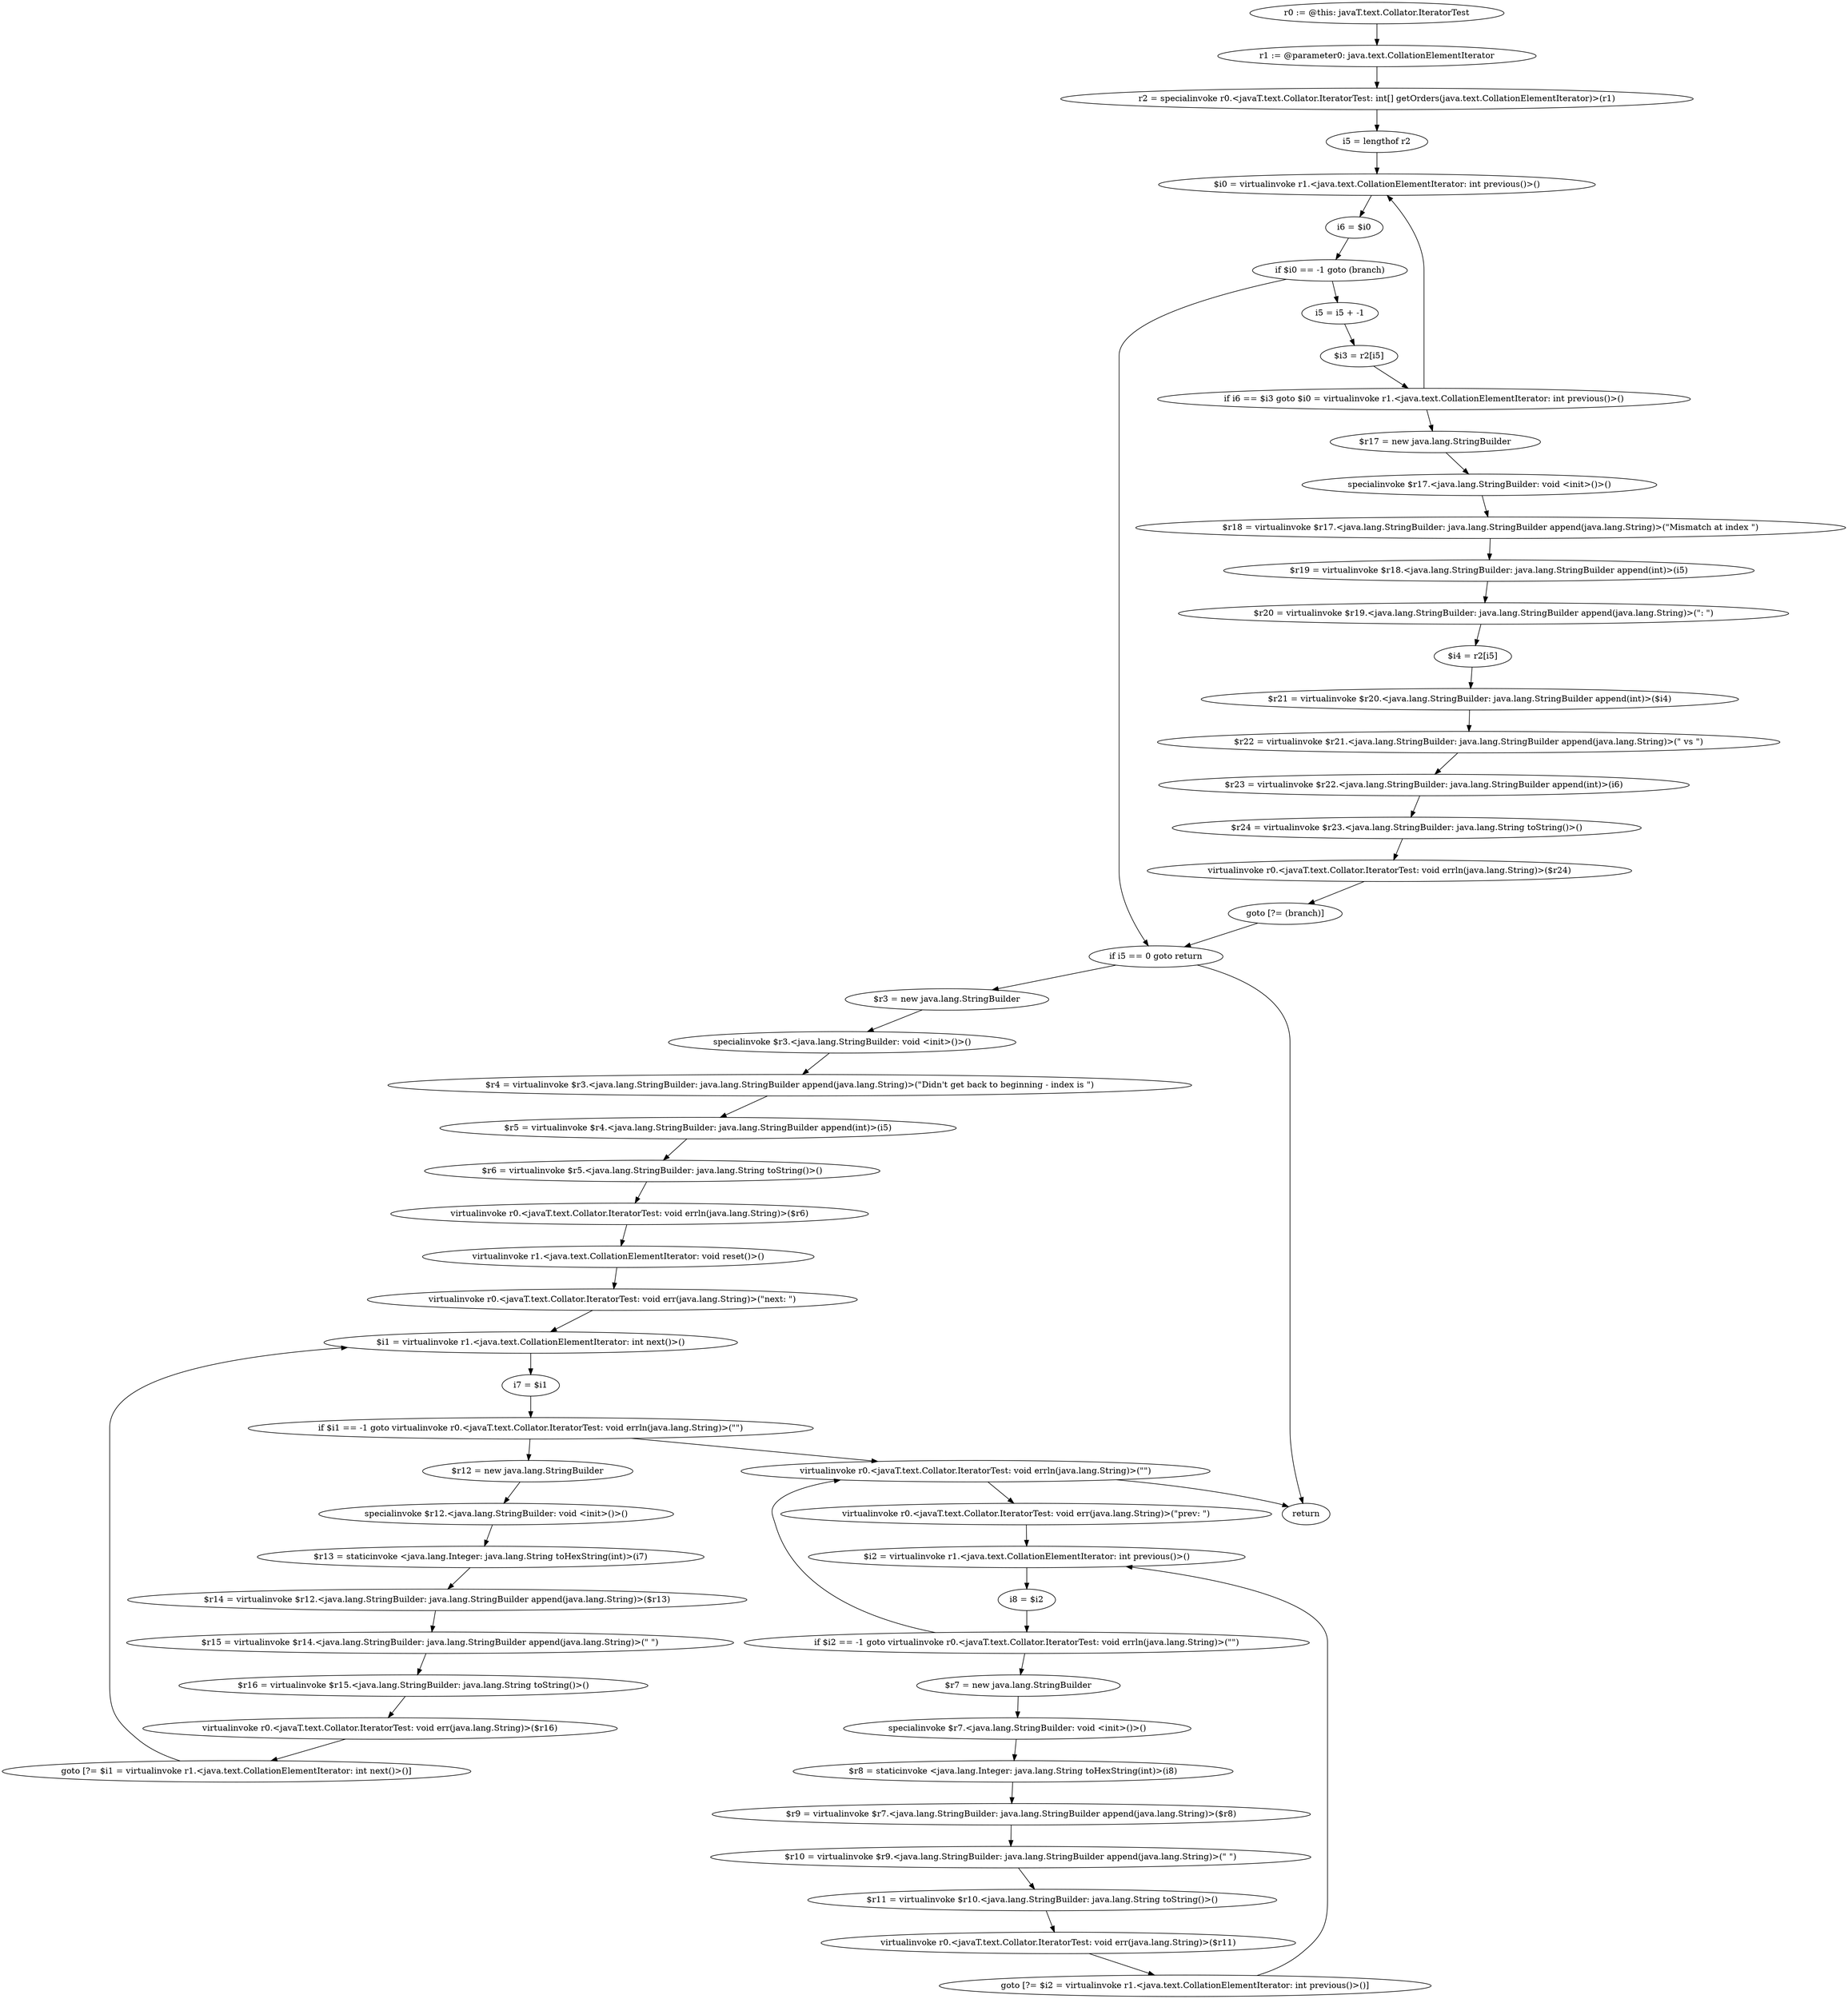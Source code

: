 digraph "unitGraph" {
    "r0 := @this: javaT.text.Collator.IteratorTest"
    "r1 := @parameter0: java.text.CollationElementIterator"
    "r2 = specialinvoke r0.<javaT.text.Collator.IteratorTest: int[] getOrders(java.text.CollationElementIterator)>(r1)"
    "i5 = lengthof r2"
    "$i0 = virtualinvoke r1.<java.text.CollationElementIterator: int previous()>()"
    "i6 = $i0"
    "if $i0 == -1 goto (branch)"
    "i5 = i5 + -1"
    "$i3 = r2[i5]"
    "if i6 == $i3 goto $i0 = virtualinvoke r1.<java.text.CollationElementIterator: int previous()>()"
    "$r17 = new java.lang.StringBuilder"
    "specialinvoke $r17.<java.lang.StringBuilder: void <init>()>()"
    "$r18 = virtualinvoke $r17.<java.lang.StringBuilder: java.lang.StringBuilder append(java.lang.String)>(\"Mismatch at index \")"
    "$r19 = virtualinvoke $r18.<java.lang.StringBuilder: java.lang.StringBuilder append(int)>(i5)"
    "$r20 = virtualinvoke $r19.<java.lang.StringBuilder: java.lang.StringBuilder append(java.lang.String)>(\": \")"
    "$i4 = r2[i5]"
    "$r21 = virtualinvoke $r20.<java.lang.StringBuilder: java.lang.StringBuilder append(int)>($i4)"
    "$r22 = virtualinvoke $r21.<java.lang.StringBuilder: java.lang.StringBuilder append(java.lang.String)>(\" vs \")"
    "$r23 = virtualinvoke $r22.<java.lang.StringBuilder: java.lang.StringBuilder append(int)>(i6)"
    "$r24 = virtualinvoke $r23.<java.lang.StringBuilder: java.lang.String toString()>()"
    "virtualinvoke r0.<javaT.text.Collator.IteratorTest: void errln(java.lang.String)>($r24)"
    "goto [?= (branch)]"
    "if i5 == 0 goto return"
    "$r3 = new java.lang.StringBuilder"
    "specialinvoke $r3.<java.lang.StringBuilder: void <init>()>()"
    "$r4 = virtualinvoke $r3.<java.lang.StringBuilder: java.lang.StringBuilder append(java.lang.String)>(\"Didn\'t get back to beginning - index is \")"
    "$r5 = virtualinvoke $r4.<java.lang.StringBuilder: java.lang.StringBuilder append(int)>(i5)"
    "$r6 = virtualinvoke $r5.<java.lang.StringBuilder: java.lang.String toString()>()"
    "virtualinvoke r0.<javaT.text.Collator.IteratorTest: void errln(java.lang.String)>($r6)"
    "virtualinvoke r1.<java.text.CollationElementIterator: void reset()>()"
    "virtualinvoke r0.<javaT.text.Collator.IteratorTest: void err(java.lang.String)>(\"next: \")"
    "$i1 = virtualinvoke r1.<java.text.CollationElementIterator: int next()>()"
    "i7 = $i1"
    "if $i1 == -1 goto virtualinvoke r0.<javaT.text.Collator.IteratorTest: void errln(java.lang.String)>(\"\")"
    "$r12 = new java.lang.StringBuilder"
    "specialinvoke $r12.<java.lang.StringBuilder: void <init>()>()"
    "$r13 = staticinvoke <java.lang.Integer: java.lang.String toHexString(int)>(i7)"
    "$r14 = virtualinvoke $r12.<java.lang.StringBuilder: java.lang.StringBuilder append(java.lang.String)>($r13)"
    "$r15 = virtualinvoke $r14.<java.lang.StringBuilder: java.lang.StringBuilder append(java.lang.String)>(\" \")"
    "$r16 = virtualinvoke $r15.<java.lang.StringBuilder: java.lang.String toString()>()"
    "virtualinvoke r0.<javaT.text.Collator.IteratorTest: void err(java.lang.String)>($r16)"
    "goto [?= $i1 = virtualinvoke r1.<java.text.CollationElementIterator: int next()>()]"
    "virtualinvoke r0.<javaT.text.Collator.IteratorTest: void errln(java.lang.String)>(\"\")"
    "virtualinvoke r0.<javaT.text.Collator.IteratorTest: void err(java.lang.String)>(\"prev: \")"
    "$i2 = virtualinvoke r1.<java.text.CollationElementIterator: int previous()>()"
    "i8 = $i2"
    "if $i2 == -1 goto virtualinvoke r0.<javaT.text.Collator.IteratorTest: void errln(java.lang.String)>(\"\")"
    "$r7 = new java.lang.StringBuilder"
    "specialinvoke $r7.<java.lang.StringBuilder: void <init>()>()"
    "$r8 = staticinvoke <java.lang.Integer: java.lang.String toHexString(int)>(i8)"
    "$r9 = virtualinvoke $r7.<java.lang.StringBuilder: java.lang.StringBuilder append(java.lang.String)>($r8)"
    "$r10 = virtualinvoke $r9.<java.lang.StringBuilder: java.lang.StringBuilder append(java.lang.String)>(\" \")"
    "$r11 = virtualinvoke $r10.<java.lang.StringBuilder: java.lang.String toString()>()"
    "virtualinvoke r0.<javaT.text.Collator.IteratorTest: void err(java.lang.String)>($r11)"
    "goto [?= $i2 = virtualinvoke r1.<java.text.CollationElementIterator: int previous()>()]"
    "return"
    "r0 := @this: javaT.text.Collator.IteratorTest"->"r1 := @parameter0: java.text.CollationElementIterator";
    "r1 := @parameter0: java.text.CollationElementIterator"->"r2 = specialinvoke r0.<javaT.text.Collator.IteratorTest: int[] getOrders(java.text.CollationElementIterator)>(r1)";
    "r2 = specialinvoke r0.<javaT.text.Collator.IteratorTest: int[] getOrders(java.text.CollationElementIterator)>(r1)"->"i5 = lengthof r2";
    "i5 = lengthof r2"->"$i0 = virtualinvoke r1.<java.text.CollationElementIterator: int previous()>()";
    "$i0 = virtualinvoke r1.<java.text.CollationElementIterator: int previous()>()"->"i6 = $i0";
    "i6 = $i0"->"if $i0 == -1 goto (branch)";
    "if $i0 == -1 goto (branch)"->"i5 = i5 + -1";
    "if $i0 == -1 goto (branch)"->"if i5 == 0 goto return";
    "i5 = i5 + -1"->"$i3 = r2[i5]";
    "$i3 = r2[i5]"->"if i6 == $i3 goto $i0 = virtualinvoke r1.<java.text.CollationElementIterator: int previous()>()";
    "if i6 == $i3 goto $i0 = virtualinvoke r1.<java.text.CollationElementIterator: int previous()>()"->"$r17 = new java.lang.StringBuilder";
    "if i6 == $i3 goto $i0 = virtualinvoke r1.<java.text.CollationElementIterator: int previous()>()"->"$i0 = virtualinvoke r1.<java.text.CollationElementIterator: int previous()>()";
    "$r17 = new java.lang.StringBuilder"->"specialinvoke $r17.<java.lang.StringBuilder: void <init>()>()";
    "specialinvoke $r17.<java.lang.StringBuilder: void <init>()>()"->"$r18 = virtualinvoke $r17.<java.lang.StringBuilder: java.lang.StringBuilder append(java.lang.String)>(\"Mismatch at index \")";
    "$r18 = virtualinvoke $r17.<java.lang.StringBuilder: java.lang.StringBuilder append(java.lang.String)>(\"Mismatch at index \")"->"$r19 = virtualinvoke $r18.<java.lang.StringBuilder: java.lang.StringBuilder append(int)>(i5)";
    "$r19 = virtualinvoke $r18.<java.lang.StringBuilder: java.lang.StringBuilder append(int)>(i5)"->"$r20 = virtualinvoke $r19.<java.lang.StringBuilder: java.lang.StringBuilder append(java.lang.String)>(\": \")";
    "$r20 = virtualinvoke $r19.<java.lang.StringBuilder: java.lang.StringBuilder append(java.lang.String)>(\": \")"->"$i4 = r2[i5]";
    "$i4 = r2[i5]"->"$r21 = virtualinvoke $r20.<java.lang.StringBuilder: java.lang.StringBuilder append(int)>($i4)";
    "$r21 = virtualinvoke $r20.<java.lang.StringBuilder: java.lang.StringBuilder append(int)>($i4)"->"$r22 = virtualinvoke $r21.<java.lang.StringBuilder: java.lang.StringBuilder append(java.lang.String)>(\" vs \")";
    "$r22 = virtualinvoke $r21.<java.lang.StringBuilder: java.lang.StringBuilder append(java.lang.String)>(\" vs \")"->"$r23 = virtualinvoke $r22.<java.lang.StringBuilder: java.lang.StringBuilder append(int)>(i6)";
    "$r23 = virtualinvoke $r22.<java.lang.StringBuilder: java.lang.StringBuilder append(int)>(i6)"->"$r24 = virtualinvoke $r23.<java.lang.StringBuilder: java.lang.String toString()>()";
    "$r24 = virtualinvoke $r23.<java.lang.StringBuilder: java.lang.String toString()>()"->"virtualinvoke r0.<javaT.text.Collator.IteratorTest: void errln(java.lang.String)>($r24)";
    "virtualinvoke r0.<javaT.text.Collator.IteratorTest: void errln(java.lang.String)>($r24)"->"goto [?= (branch)]";
    "goto [?= (branch)]"->"if i5 == 0 goto return";
    "if i5 == 0 goto return"->"$r3 = new java.lang.StringBuilder";
    "if i5 == 0 goto return"->"return";
    "$r3 = new java.lang.StringBuilder"->"specialinvoke $r3.<java.lang.StringBuilder: void <init>()>()";
    "specialinvoke $r3.<java.lang.StringBuilder: void <init>()>()"->"$r4 = virtualinvoke $r3.<java.lang.StringBuilder: java.lang.StringBuilder append(java.lang.String)>(\"Didn\'t get back to beginning - index is \")";
    "$r4 = virtualinvoke $r3.<java.lang.StringBuilder: java.lang.StringBuilder append(java.lang.String)>(\"Didn\'t get back to beginning - index is \")"->"$r5 = virtualinvoke $r4.<java.lang.StringBuilder: java.lang.StringBuilder append(int)>(i5)";
    "$r5 = virtualinvoke $r4.<java.lang.StringBuilder: java.lang.StringBuilder append(int)>(i5)"->"$r6 = virtualinvoke $r5.<java.lang.StringBuilder: java.lang.String toString()>()";
    "$r6 = virtualinvoke $r5.<java.lang.StringBuilder: java.lang.String toString()>()"->"virtualinvoke r0.<javaT.text.Collator.IteratorTest: void errln(java.lang.String)>($r6)";
    "virtualinvoke r0.<javaT.text.Collator.IteratorTest: void errln(java.lang.String)>($r6)"->"virtualinvoke r1.<java.text.CollationElementIterator: void reset()>()";
    "virtualinvoke r1.<java.text.CollationElementIterator: void reset()>()"->"virtualinvoke r0.<javaT.text.Collator.IteratorTest: void err(java.lang.String)>(\"next: \")";
    "virtualinvoke r0.<javaT.text.Collator.IteratorTest: void err(java.lang.String)>(\"next: \")"->"$i1 = virtualinvoke r1.<java.text.CollationElementIterator: int next()>()";
    "$i1 = virtualinvoke r1.<java.text.CollationElementIterator: int next()>()"->"i7 = $i1";
    "i7 = $i1"->"if $i1 == -1 goto virtualinvoke r0.<javaT.text.Collator.IteratorTest: void errln(java.lang.String)>(\"\")";
    "if $i1 == -1 goto virtualinvoke r0.<javaT.text.Collator.IteratorTest: void errln(java.lang.String)>(\"\")"->"$r12 = new java.lang.StringBuilder";
    "if $i1 == -1 goto virtualinvoke r0.<javaT.text.Collator.IteratorTest: void errln(java.lang.String)>(\"\")"->"virtualinvoke r0.<javaT.text.Collator.IteratorTest: void errln(java.lang.String)>(\"\")";
    "$r12 = new java.lang.StringBuilder"->"specialinvoke $r12.<java.lang.StringBuilder: void <init>()>()";
    "specialinvoke $r12.<java.lang.StringBuilder: void <init>()>()"->"$r13 = staticinvoke <java.lang.Integer: java.lang.String toHexString(int)>(i7)";
    "$r13 = staticinvoke <java.lang.Integer: java.lang.String toHexString(int)>(i7)"->"$r14 = virtualinvoke $r12.<java.lang.StringBuilder: java.lang.StringBuilder append(java.lang.String)>($r13)";
    "$r14 = virtualinvoke $r12.<java.lang.StringBuilder: java.lang.StringBuilder append(java.lang.String)>($r13)"->"$r15 = virtualinvoke $r14.<java.lang.StringBuilder: java.lang.StringBuilder append(java.lang.String)>(\" \")";
    "$r15 = virtualinvoke $r14.<java.lang.StringBuilder: java.lang.StringBuilder append(java.lang.String)>(\" \")"->"$r16 = virtualinvoke $r15.<java.lang.StringBuilder: java.lang.String toString()>()";
    "$r16 = virtualinvoke $r15.<java.lang.StringBuilder: java.lang.String toString()>()"->"virtualinvoke r0.<javaT.text.Collator.IteratorTest: void err(java.lang.String)>($r16)";
    "virtualinvoke r0.<javaT.text.Collator.IteratorTest: void err(java.lang.String)>($r16)"->"goto [?= $i1 = virtualinvoke r1.<java.text.CollationElementIterator: int next()>()]";
    "goto [?= $i1 = virtualinvoke r1.<java.text.CollationElementIterator: int next()>()]"->"$i1 = virtualinvoke r1.<java.text.CollationElementIterator: int next()>()";
    "virtualinvoke r0.<javaT.text.Collator.IteratorTest: void errln(java.lang.String)>(\"\")"->"virtualinvoke r0.<javaT.text.Collator.IteratorTest: void err(java.lang.String)>(\"prev: \")";
    "virtualinvoke r0.<javaT.text.Collator.IteratorTest: void err(java.lang.String)>(\"prev: \")"->"$i2 = virtualinvoke r1.<java.text.CollationElementIterator: int previous()>()";
    "$i2 = virtualinvoke r1.<java.text.CollationElementIterator: int previous()>()"->"i8 = $i2";
    "i8 = $i2"->"if $i2 == -1 goto virtualinvoke r0.<javaT.text.Collator.IteratorTest: void errln(java.lang.String)>(\"\")";
    "if $i2 == -1 goto virtualinvoke r0.<javaT.text.Collator.IteratorTest: void errln(java.lang.String)>(\"\")"->"$r7 = new java.lang.StringBuilder";
    "if $i2 == -1 goto virtualinvoke r0.<javaT.text.Collator.IteratorTest: void errln(java.lang.String)>(\"\")"->"virtualinvoke r0.<javaT.text.Collator.IteratorTest: void errln(java.lang.String)>(\"\")";
    "$r7 = new java.lang.StringBuilder"->"specialinvoke $r7.<java.lang.StringBuilder: void <init>()>()";
    "specialinvoke $r7.<java.lang.StringBuilder: void <init>()>()"->"$r8 = staticinvoke <java.lang.Integer: java.lang.String toHexString(int)>(i8)";
    "$r8 = staticinvoke <java.lang.Integer: java.lang.String toHexString(int)>(i8)"->"$r9 = virtualinvoke $r7.<java.lang.StringBuilder: java.lang.StringBuilder append(java.lang.String)>($r8)";
    "$r9 = virtualinvoke $r7.<java.lang.StringBuilder: java.lang.StringBuilder append(java.lang.String)>($r8)"->"$r10 = virtualinvoke $r9.<java.lang.StringBuilder: java.lang.StringBuilder append(java.lang.String)>(\" \")";
    "$r10 = virtualinvoke $r9.<java.lang.StringBuilder: java.lang.StringBuilder append(java.lang.String)>(\" \")"->"$r11 = virtualinvoke $r10.<java.lang.StringBuilder: java.lang.String toString()>()";
    "$r11 = virtualinvoke $r10.<java.lang.StringBuilder: java.lang.String toString()>()"->"virtualinvoke r0.<javaT.text.Collator.IteratorTest: void err(java.lang.String)>($r11)";
    "virtualinvoke r0.<javaT.text.Collator.IteratorTest: void err(java.lang.String)>($r11)"->"goto [?= $i2 = virtualinvoke r1.<java.text.CollationElementIterator: int previous()>()]";
    "goto [?= $i2 = virtualinvoke r1.<java.text.CollationElementIterator: int previous()>()]"->"$i2 = virtualinvoke r1.<java.text.CollationElementIterator: int previous()>()";
    "virtualinvoke r0.<javaT.text.Collator.IteratorTest: void errln(java.lang.String)>(\"\")"->"return";
}
